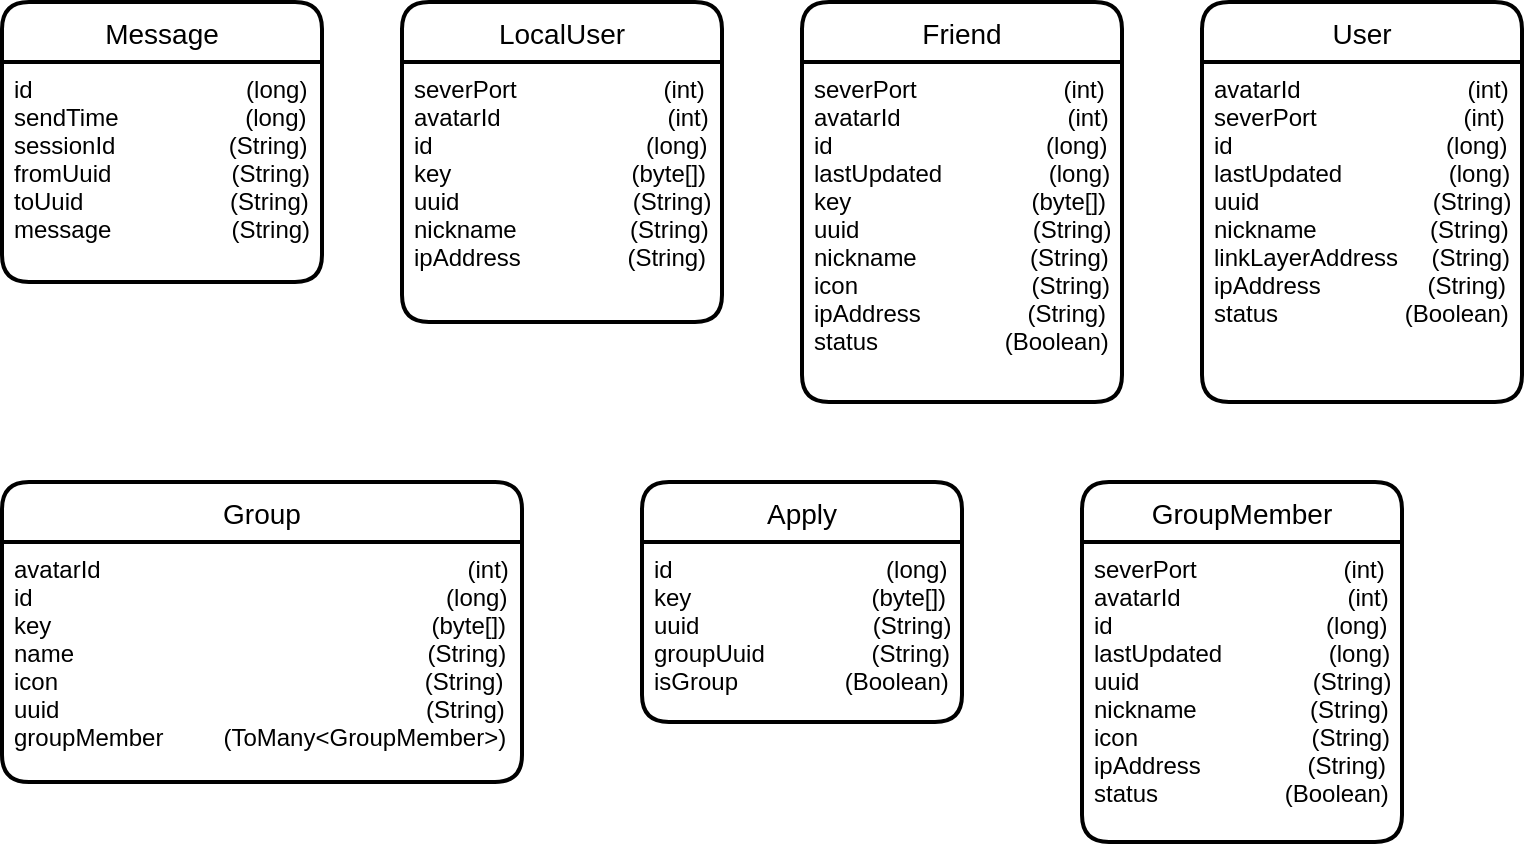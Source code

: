 <mxfile version="14.6.6" type="github">
  <diagram id="R2lEEEUBdFMjLlhIrx00" name="Page-1">
    <mxGraphModel dx="1038" dy="580" grid="1" gridSize="10" guides="1" tooltips="1" connect="1" arrows="1" fold="1" page="1" pageScale="1" pageWidth="850" pageHeight="1100" math="0" shadow="0" extFonts="Permanent Marker^https://fonts.googleapis.com/css?family=Permanent+Marker">
      <root>
        <mxCell id="0" />
        <mxCell id="1" parent="0" />
        <mxCell id="gkRY8lFSPDifXMp__N6S-1" value="Apply" style="swimlane;childLayout=stackLayout;horizontal=1;startSize=30;horizontalStack=0;rounded=1;fontSize=14;fontStyle=0;strokeWidth=2;resizeParent=0;resizeLast=1;shadow=0;dashed=0;align=center;" vertex="1" parent="1">
          <mxGeometry x="360" y="360" width="160" height="120" as="geometry" />
        </mxCell>
        <mxCell id="gkRY8lFSPDifXMp__N6S-2" value="id                                (long)&#xa;key                           (byte[])&#xa;uuid                          (String)&#xa;groupUuid                (String)&#xa;isGroup                (Boolean)" style="align=left;strokeColor=none;fillColor=none;spacingLeft=4;fontSize=12;verticalAlign=top;resizable=0;rotatable=0;part=1;" vertex="1" parent="gkRY8lFSPDifXMp__N6S-1">
          <mxGeometry y="30" width="160" height="90" as="geometry" />
        </mxCell>
        <mxCell id="gkRY8lFSPDifXMp__N6S-3" value="Friend" style="swimlane;childLayout=stackLayout;horizontal=1;startSize=30;horizontalStack=0;rounded=1;fontSize=14;fontStyle=0;strokeWidth=2;resizeParent=0;resizeLast=1;shadow=0;dashed=0;align=center;" vertex="1" parent="1">
          <mxGeometry x="440" y="120" width="160" height="200" as="geometry" />
        </mxCell>
        <mxCell id="gkRY8lFSPDifXMp__N6S-4" value="severPort                      (int)&#xa;avatarId                         (int)&#xa;id                                (long)&#xa;lastUpdated                (long)&#xa;key                           (byte[])&#xa;uuid                          (String)&#xa;nickname                 (String)&#xa;icon                          (String)&#xa;ipAddress                (String)&#xa;status                   (Boolean)" style="align=left;strokeColor=none;fillColor=none;spacingLeft=4;fontSize=12;verticalAlign=top;resizable=0;rotatable=0;part=1;" vertex="1" parent="gkRY8lFSPDifXMp__N6S-3">
          <mxGeometry y="30" width="160" height="170" as="geometry" />
        </mxCell>
        <mxCell id="gkRY8lFSPDifXMp__N6S-5" value="Group" style="swimlane;childLayout=stackLayout;horizontal=1;startSize=30;horizontalStack=0;rounded=1;fontSize=14;fontStyle=0;strokeWidth=2;resizeParent=0;resizeLast=1;shadow=0;dashed=0;align=center;" vertex="1" parent="1">
          <mxGeometry x="40" y="360" width="260" height="150" as="geometry" />
        </mxCell>
        <mxCell id="gkRY8lFSPDifXMp__N6S-6" value="avatarId                                                       (int)&#xa;id                                                              (long)&#xa;key                                                         (byte[])&#xa;name                                                     (String)&#xa;icon                                                       (String)&#xa;uuid                                                       (String)&#xa;groupMember         (ToMany&lt;GroupMember&gt;)" style="align=left;strokeColor=none;fillColor=none;spacingLeft=4;fontSize=12;verticalAlign=top;resizable=0;rotatable=0;part=1;" vertex="1" parent="gkRY8lFSPDifXMp__N6S-5">
          <mxGeometry y="30" width="260" height="120" as="geometry" />
        </mxCell>
        <mxCell id="gkRY8lFSPDifXMp__N6S-7" value="GroupMember" style="swimlane;childLayout=stackLayout;horizontal=1;startSize=30;horizontalStack=0;rounded=1;fontSize=14;fontStyle=0;strokeWidth=2;resizeParent=0;resizeLast=1;shadow=0;dashed=0;align=center;" vertex="1" parent="1">
          <mxGeometry x="580" y="360" width="160" height="180" as="geometry" />
        </mxCell>
        <mxCell id="gkRY8lFSPDifXMp__N6S-8" value="severPort                      (int)&#xa;avatarId                         (int)&#xa;id                                (long)&#xa;lastUpdated                (long)&#xa;uuid                          (String)&#xa;nickname                 (String)&#xa;icon                          (String)&#xa;ipAddress                (String)&#xa;status                   (Boolean)" style="align=left;strokeColor=none;fillColor=none;spacingLeft=4;fontSize=12;verticalAlign=top;resizable=0;rotatable=0;part=1;" vertex="1" parent="gkRY8lFSPDifXMp__N6S-7">
          <mxGeometry y="30" width="160" height="150" as="geometry" />
        </mxCell>
        <mxCell id="gkRY8lFSPDifXMp__N6S-11" value="LocalUser" style="swimlane;childLayout=stackLayout;horizontal=1;startSize=30;horizontalStack=0;rounded=1;fontSize=14;fontStyle=0;strokeWidth=2;resizeParent=0;resizeLast=1;shadow=0;dashed=0;align=center;" vertex="1" parent="1">
          <mxGeometry x="240" y="120" width="160" height="160" as="geometry" />
        </mxCell>
        <mxCell id="gkRY8lFSPDifXMp__N6S-12" value="severPort                      (int)&#xa;avatarId                         (int)&#xa;id                                (long)&#xa;key                           (byte[])&#xa;uuid                          (String)&#xa;nickname                 (String)&#xa;ipAddress                (String)" style="align=left;strokeColor=none;fillColor=none;spacingLeft=4;fontSize=12;verticalAlign=top;resizable=0;rotatable=0;part=1;" vertex="1" parent="gkRY8lFSPDifXMp__N6S-11">
          <mxGeometry y="30" width="160" height="130" as="geometry" />
        </mxCell>
        <mxCell id="gkRY8lFSPDifXMp__N6S-13" value="Message" style="swimlane;childLayout=stackLayout;horizontal=1;startSize=30;horizontalStack=0;rounded=1;fontSize=14;fontStyle=0;strokeWidth=2;resizeParent=0;resizeLast=1;shadow=0;dashed=0;align=center;" vertex="1" parent="1">
          <mxGeometry x="40" y="120" width="160" height="140" as="geometry" />
        </mxCell>
        <mxCell id="gkRY8lFSPDifXMp__N6S-14" value="id                                (long)&#xa;sendTime                   (long)&#xa;sessionId                 (String)&#xa;fromUuid                  (String)&#xa;toUuid                      (String)&#xa;message                  (String)" style="align=left;strokeColor=none;fillColor=none;spacingLeft=4;fontSize=12;verticalAlign=top;resizable=0;rotatable=0;part=1;" vertex="1" parent="gkRY8lFSPDifXMp__N6S-13">
          <mxGeometry y="30" width="160" height="110" as="geometry" />
        </mxCell>
        <mxCell id="gkRY8lFSPDifXMp__N6S-15" value="User" style="swimlane;childLayout=stackLayout;horizontal=1;startSize=30;horizontalStack=0;rounded=1;fontSize=14;fontStyle=0;strokeWidth=2;resizeParent=0;resizeLast=1;shadow=0;dashed=0;align=center;" vertex="1" parent="1">
          <mxGeometry x="640" y="120" width="160" height="200" as="geometry" />
        </mxCell>
        <mxCell id="gkRY8lFSPDifXMp__N6S-16" value="avatarId                         (int)&#xa;severPort                      (int)&#xa;id                                (long)&#xa;lastUpdated                (long)&#xa;uuid                          (String)&#xa;nickname                 (String)&#xa;linkLayerAddress     (String)&#xa;ipAddress                (String)&#xa;status                   (Boolean)" style="align=left;strokeColor=none;fillColor=none;spacingLeft=4;fontSize=12;verticalAlign=top;resizable=0;rotatable=0;part=1;" vertex="1" parent="gkRY8lFSPDifXMp__N6S-15">
          <mxGeometry y="30" width="160" height="170" as="geometry" />
        </mxCell>
      </root>
    </mxGraphModel>
  </diagram>
</mxfile>
